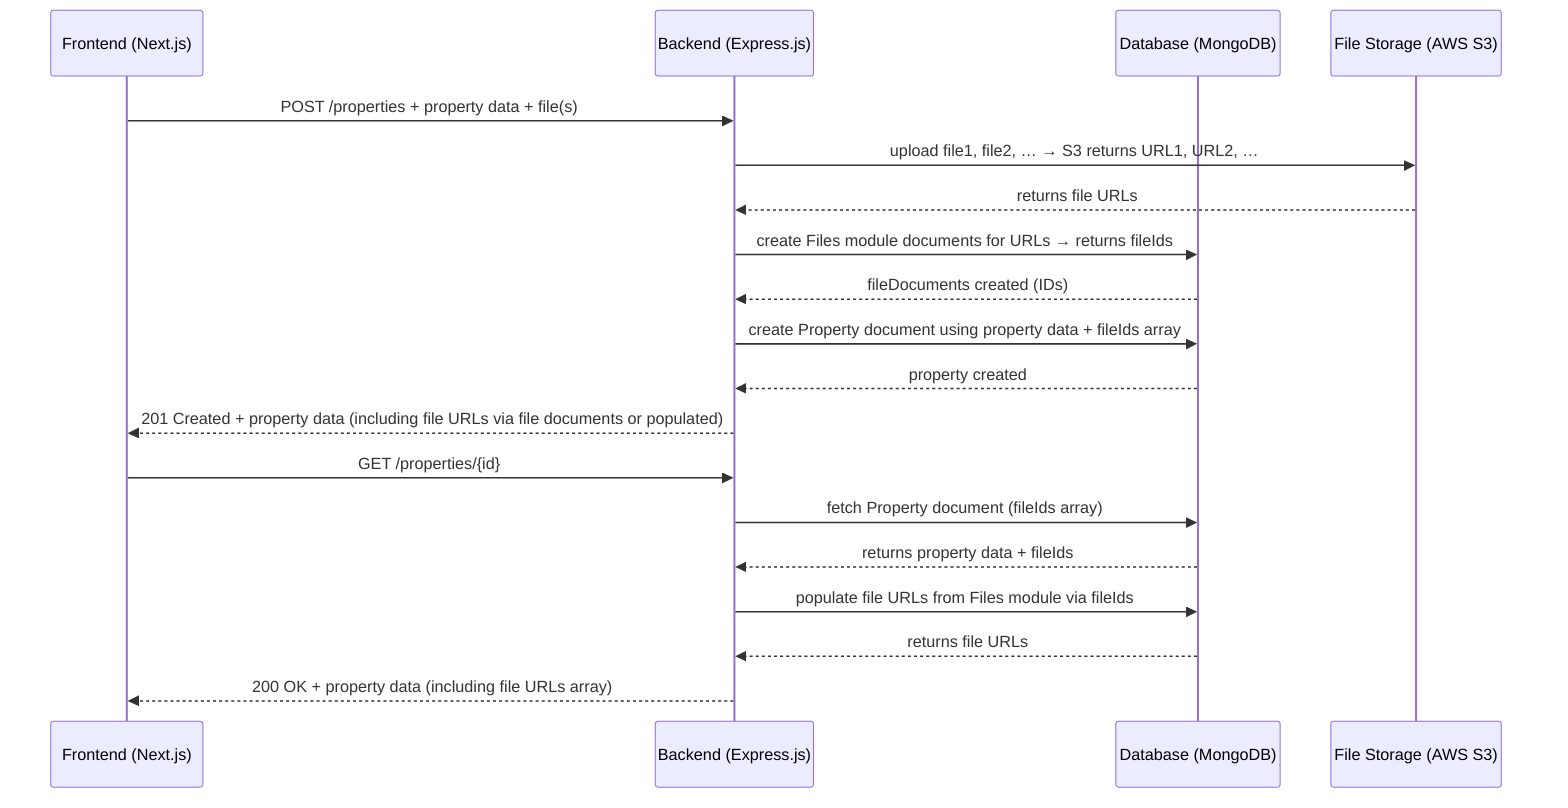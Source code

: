 sequenceDiagram
    participant Client as Frontend (Next.js)
    participant API as Backend (Express.js)
    participant DB as Database (MongoDB)
    participant S3 as File Storage (AWS S3)

    Client->>API: POST /properties + property data + file(s)
    API->>S3: upload file1, file2, … → S3 returns URL1, URL2, …
    S3-->>API: returns file URLs
    API->>DB: create Files module documents for URLs → returns fileIds
    DB-->>API: fileDocuments created (IDs)
    API->>DB: create Property document using property data + fileIds array
    DB-->>API: property created
    API-->>Client: 201 Created + property data (including file URLs via file documents or populated)
    
    %% Now: fetching the property
    Client->>API: GET /properties/{id}
    API->>DB: fetch Property document (fileIds array)
    DB-->>API: returns property data + fileIds
    API->>DB: populate file URLs from Files module via fileIds
    DB-->>API: returns file URLs
    API-->>Client: 200 OK + property data (including file URLs array)